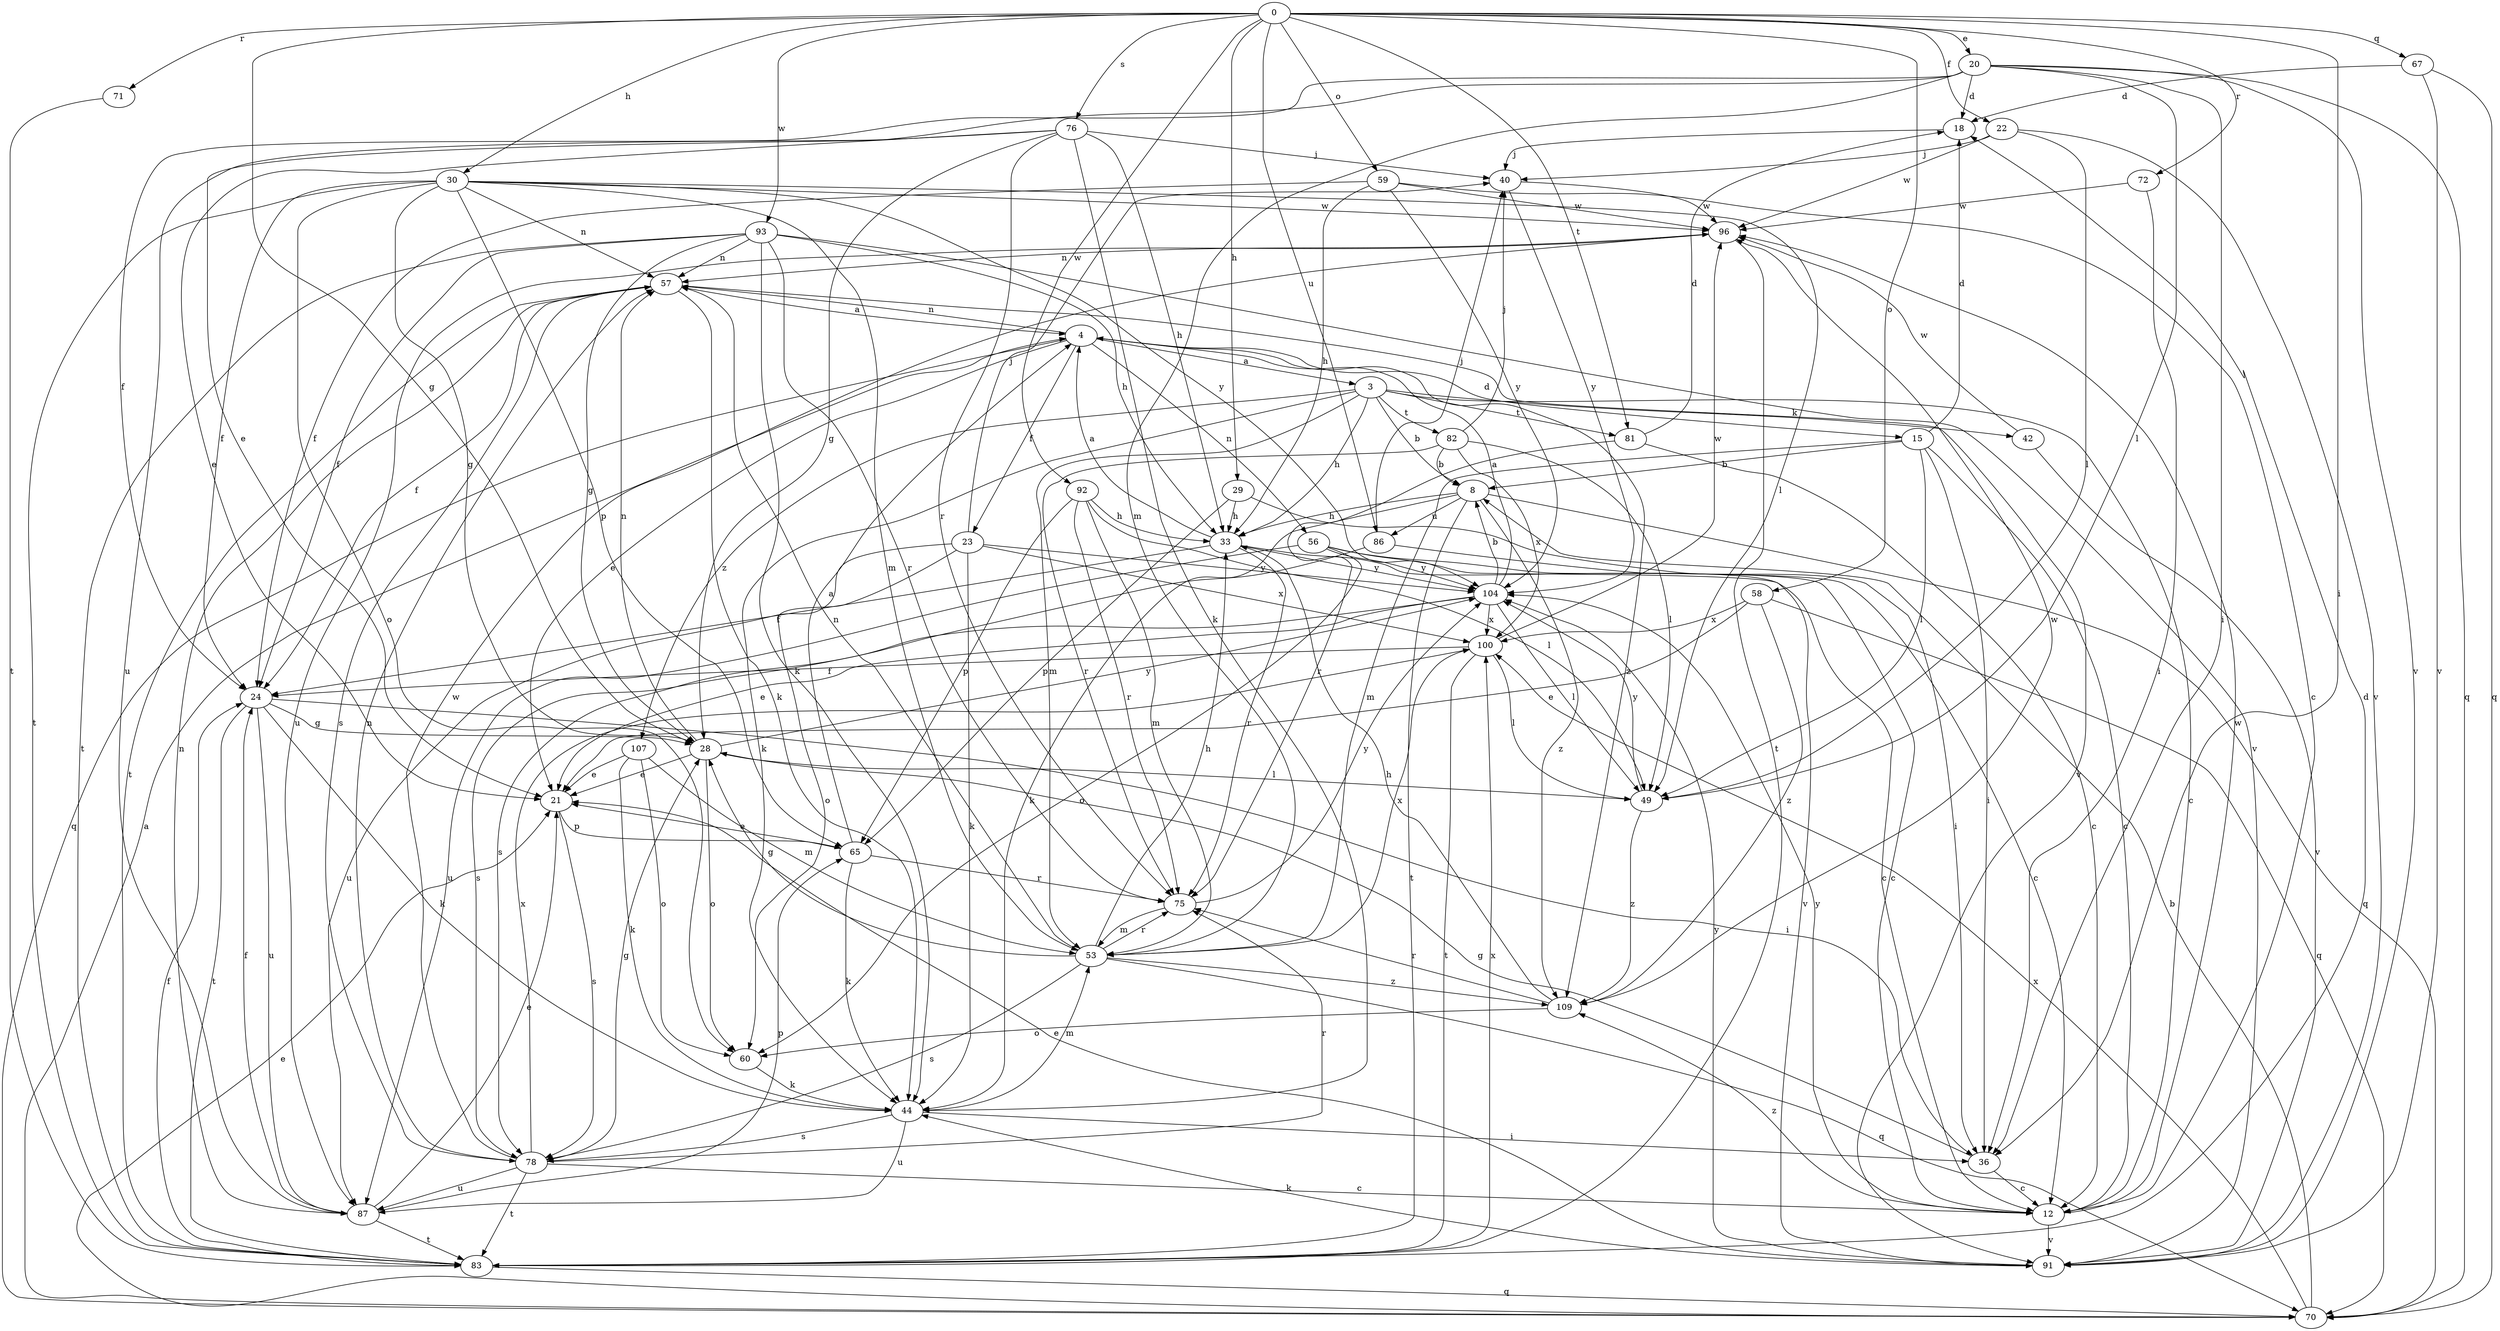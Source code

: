 strict digraph  {
0;
3;
4;
8;
12;
15;
18;
20;
21;
22;
23;
24;
28;
29;
30;
33;
36;
40;
42;
44;
49;
53;
56;
57;
58;
59;
60;
65;
67;
70;
71;
72;
75;
76;
78;
81;
82;
83;
86;
87;
91;
92;
93;
96;
100;
104;
107;
109;
0 -> 20  [label=e];
0 -> 22  [label=f];
0 -> 28  [label=g];
0 -> 29  [label=h];
0 -> 30  [label=h];
0 -> 36  [label=i];
0 -> 58  [label=o];
0 -> 59  [label=o];
0 -> 67  [label=q];
0 -> 71  [label=r];
0 -> 72  [label=r];
0 -> 76  [label=s];
0 -> 81  [label=t];
0 -> 86  [label=u];
0 -> 92  [label=w];
0 -> 93  [label=w];
3 -> 8  [label=b];
3 -> 12  [label=c];
3 -> 33  [label=h];
3 -> 42  [label=k];
3 -> 44  [label=k];
3 -> 53  [label=m];
3 -> 81  [label=t];
3 -> 82  [label=t];
3 -> 107  [label=z];
4 -> 3  [label=a];
4 -> 15  [label=d];
4 -> 21  [label=e];
4 -> 23  [label=f];
4 -> 56  [label=n];
4 -> 57  [label=n];
4 -> 70  [label=q];
4 -> 109  [label=z];
8 -> 33  [label=h];
8 -> 44  [label=k];
8 -> 70  [label=q];
8 -> 83  [label=t];
8 -> 86  [label=u];
8 -> 109  [label=z];
12 -> 91  [label=v];
12 -> 96  [label=w];
12 -> 104  [label=y];
12 -> 109  [label=z];
15 -> 8  [label=b];
15 -> 12  [label=c];
15 -> 18  [label=d];
15 -> 36  [label=i];
15 -> 49  [label=l];
15 -> 53  [label=m];
18 -> 40  [label=j];
20 -> 18  [label=d];
20 -> 21  [label=e];
20 -> 24  [label=f];
20 -> 36  [label=i];
20 -> 49  [label=l];
20 -> 53  [label=m];
20 -> 70  [label=q];
20 -> 91  [label=v];
21 -> 65  [label=p];
21 -> 78  [label=s];
22 -> 40  [label=j];
22 -> 49  [label=l];
22 -> 91  [label=v];
22 -> 96  [label=w];
23 -> 40  [label=j];
23 -> 44  [label=k];
23 -> 60  [label=o];
23 -> 87  [label=u];
23 -> 100  [label=x];
23 -> 104  [label=y];
24 -> 28  [label=g];
24 -> 36  [label=i];
24 -> 44  [label=k];
24 -> 83  [label=t];
24 -> 87  [label=u];
28 -> 21  [label=e];
28 -> 49  [label=l];
28 -> 57  [label=n];
28 -> 60  [label=o];
28 -> 104  [label=y];
29 -> 33  [label=h];
29 -> 36  [label=i];
29 -> 65  [label=p];
30 -> 24  [label=f];
30 -> 28  [label=g];
30 -> 49  [label=l];
30 -> 53  [label=m];
30 -> 57  [label=n];
30 -> 60  [label=o];
30 -> 65  [label=p];
30 -> 83  [label=t];
30 -> 96  [label=w];
30 -> 104  [label=y];
33 -> 4  [label=a];
33 -> 12  [label=c];
33 -> 24  [label=f];
33 -> 75  [label=r];
33 -> 104  [label=y];
36 -> 12  [label=c];
36 -> 28  [label=g];
40 -> 96  [label=w];
40 -> 104  [label=y];
42 -> 91  [label=v];
42 -> 96  [label=w];
44 -> 36  [label=i];
44 -> 53  [label=m];
44 -> 78  [label=s];
44 -> 87  [label=u];
49 -> 104  [label=y];
49 -> 109  [label=z];
53 -> 28  [label=g];
53 -> 33  [label=h];
53 -> 57  [label=n];
53 -> 70  [label=q];
53 -> 75  [label=r];
53 -> 78  [label=s];
53 -> 100  [label=x];
53 -> 109  [label=z];
56 -> 12  [label=c];
56 -> 60  [label=o];
56 -> 87  [label=u];
56 -> 91  [label=v];
56 -> 104  [label=y];
57 -> 4  [label=a];
57 -> 24  [label=f];
57 -> 44  [label=k];
57 -> 78  [label=s];
57 -> 83  [label=t];
57 -> 91  [label=v];
58 -> 21  [label=e];
58 -> 70  [label=q];
58 -> 100  [label=x];
58 -> 109  [label=z];
59 -> 12  [label=c];
59 -> 24  [label=f];
59 -> 33  [label=h];
59 -> 96  [label=w];
59 -> 104  [label=y];
60 -> 44  [label=k];
65 -> 4  [label=a];
65 -> 21  [label=e];
65 -> 44  [label=k];
65 -> 75  [label=r];
67 -> 18  [label=d];
67 -> 70  [label=q];
67 -> 91  [label=v];
70 -> 4  [label=a];
70 -> 8  [label=b];
70 -> 21  [label=e];
70 -> 100  [label=x];
71 -> 83  [label=t];
72 -> 36  [label=i];
72 -> 96  [label=w];
75 -> 53  [label=m];
75 -> 104  [label=y];
76 -> 21  [label=e];
76 -> 28  [label=g];
76 -> 33  [label=h];
76 -> 40  [label=j];
76 -> 44  [label=k];
76 -> 75  [label=r];
76 -> 87  [label=u];
78 -> 12  [label=c];
78 -> 28  [label=g];
78 -> 57  [label=n];
78 -> 75  [label=r];
78 -> 83  [label=t];
78 -> 87  [label=u];
78 -> 96  [label=w];
78 -> 100  [label=x];
81 -> 12  [label=c];
81 -> 18  [label=d];
81 -> 75  [label=r];
82 -> 8  [label=b];
82 -> 40  [label=j];
82 -> 49  [label=l];
82 -> 75  [label=r];
82 -> 100  [label=x];
83 -> 18  [label=d];
83 -> 24  [label=f];
83 -> 70  [label=q];
83 -> 100  [label=x];
86 -> 12  [label=c];
86 -> 40  [label=j];
86 -> 78  [label=s];
87 -> 21  [label=e];
87 -> 24  [label=f];
87 -> 57  [label=n];
87 -> 65  [label=p];
87 -> 83  [label=t];
91 -> 21  [label=e];
91 -> 44  [label=k];
91 -> 104  [label=y];
92 -> 33  [label=h];
92 -> 49  [label=l];
92 -> 53  [label=m];
92 -> 65  [label=p];
92 -> 75  [label=r];
93 -> 24  [label=f];
93 -> 28  [label=g];
93 -> 33  [label=h];
93 -> 44  [label=k];
93 -> 57  [label=n];
93 -> 75  [label=r];
93 -> 83  [label=t];
93 -> 91  [label=v];
96 -> 57  [label=n];
96 -> 83  [label=t];
96 -> 87  [label=u];
100 -> 24  [label=f];
100 -> 49  [label=l];
100 -> 83  [label=t];
100 -> 96  [label=w];
104 -> 4  [label=a];
104 -> 8  [label=b];
104 -> 21  [label=e];
104 -> 49  [label=l];
104 -> 78  [label=s];
104 -> 100  [label=x];
107 -> 21  [label=e];
107 -> 44  [label=k];
107 -> 53  [label=m];
107 -> 60  [label=o];
109 -> 33  [label=h];
109 -> 60  [label=o];
109 -> 75  [label=r];
109 -> 96  [label=w];
}
